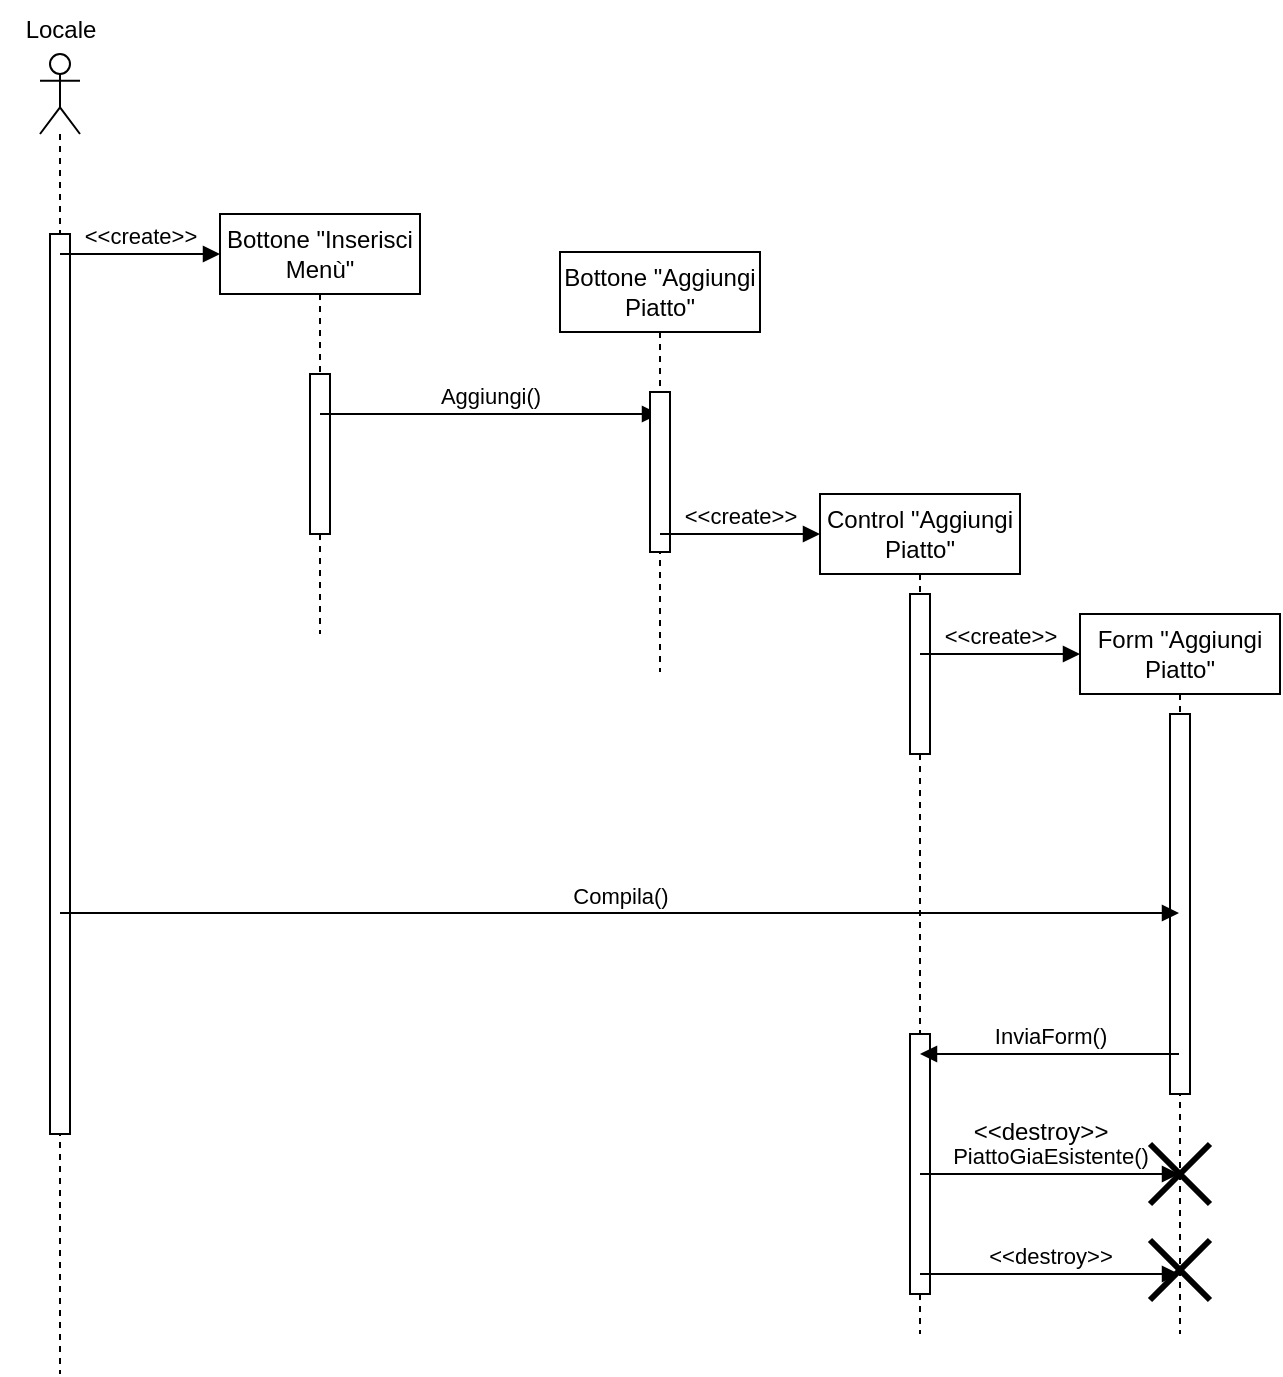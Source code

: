 <mxfile version="22.1.2" type="device">
  <diagram name="Pagina-1" id="yOUdWJ98L4hP2ykzK0ro">
    <mxGraphModel dx="1104" dy="516" grid="1" gridSize="10" guides="1" tooltips="1" connect="1" arrows="1" fold="1" page="1" pageScale="1" pageWidth="827" pageHeight="1169" math="0" shadow="0">
      <root>
        <mxCell id="0" />
        <mxCell id="1" parent="0" />
        <mxCell id="kFHHR7okISs6QqQCtftT-1" value="" style="shape=umlLifeline;perimeter=lifelinePerimeter;whiteSpace=wrap;html=1;container=1;dropTarget=0;collapsible=0;recursiveResize=0;outlineConnect=0;portConstraint=eastwest;newEdgeStyle={&quot;curved&quot;:0,&quot;rounded&quot;:0};participant=umlActor;" parent="1" vertex="1">
          <mxGeometry x="40" y="40" width="20" height="660" as="geometry" />
        </mxCell>
        <mxCell id="kFHHR7okISs6QqQCtftT-3" value="" style="html=1;points=[[0,0,0,0,5],[0,1,0,0,-5],[1,0,0,0,5],[1,1,0,0,-5]];perimeter=orthogonalPerimeter;outlineConnect=0;targetShapes=umlLifeline;portConstraint=eastwest;newEdgeStyle={&quot;curved&quot;:0,&quot;rounded&quot;:0};" parent="kFHHR7okISs6QqQCtftT-1" vertex="1">
          <mxGeometry x="5" y="90" width="10" height="450" as="geometry" />
        </mxCell>
        <mxCell id="kFHHR7okISs6QqQCtftT-2" value="Locale" style="text;html=1;align=center;verticalAlign=middle;resizable=0;points=[];autosize=1;strokeColor=none;fillColor=none;" parent="1" vertex="1">
          <mxGeometry x="20" y="13" width="60" height="30" as="geometry" />
        </mxCell>
        <mxCell id="kFHHR7okISs6QqQCtftT-4" value="&amp;lt;&amp;lt;create&amp;gt;&amp;gt;" style="html=1;verticalAlign=bottom;endArrow=block;curved=0;rounded=0;" parent="1" edge="1">
          <mxGeometry width="80" relative="1" as="geometry">
            <mxPoint x="50" y="140" as="sourcePoint" />
            <mxPoint x="130" y="140" as="targetPoint" />
          </mxGeometry>
        </mxCell>
        <mxCell id="kFHHR7okISs6QqQCtftT-5" value="Bottone &quot;Inserisci Menù&quot;" style="shape=umlLifeline;perimeter=lifelinePerimeter;whiteSpace=wrap;html=1;container=1;dropTarget=0;collapsible=0;recursiveResize=0;outlineConnect=0;portConstraint=eastwest;newEdgeStyle={&quot;curved&quot;:0,&quot;rounded&quot;:0};" parent="1" vertex="1">
          <mxGeometry x="130" y="120" width="100" height="210" as="geometry" />
        </mxCell>
        <mxCell id="kFHHR7okISs6QqQCtftT-6" value="" style="html=1;points=[[0,0,0,0,5],[0,1,0,0,-5],[1,0,0,0,5],[1,1,0,0,-5]];perimeter=orthogonalPerimeter;outlineConnect=0;targetShapes=umlLifeline;portConstraint=eastwest;newEdgeStyle={&quot;curved&quot;:0,&quot;rounded&quot;:0};" parent="kFHHR7okISs6QqQCtftT-5" vertex="1">
          <mxGeometry x="45" y="80" width="10" height="80" as="geometry" />
        </mxCell>
        <mxCell id="kFHHR7okISs6QqQCtftT-7" value="Aggiungi()" style="html=1;verticalAlign=bottom;endArrow=block;curved=0;rounded=0;" parent="1" target="kFHHR7okISs6QqQCtftT-8" edge="1">
          <mxGeometry width="80" relative="1" as="geometry">
            <mxPoint x="180" y="220" as="sourcePoint" />
            <mxPoint x="300" y="220" as="targetPoint" />
          </mxGeometry>
        </mxCell>
        <mxCell id="kFHHR7okISs6QqQCtftT-8" value="Bottone &quot;Aggiungi Piatto&quot;" style="shape=umlLifeline;perimeter=lifelinePerimeter;whiteSpace=wrap;html=1;container=1;dropTarget=0;collapsible=0;recursiveResize=0;outlineConnect=0;portConstraint=eastwest;newEdgeStyle={&quot;curved&quot;:0,&quot;rounded&quot;:0};" parent="1" vertex="1">
          <mxGeometry x="300" y="139" width="100" height="210" as="geometry" />
        </mxCell>
        <mxCell id="kFHHR7okISs6QqQCtftT-11" value="" style="html=1;points=[[0,0,0,0,5],[0,1,0,0,-5],[1,0,0,0,5],[1,1,0,0,-5]];perimeter=orthogonalPerimeter;outlineConnect=0;targetShapes=umlLifeline;portConstraint=eastwest;newEdgeStyle={&quot;curved&quot;:0,&quot;rounded&quot;:0};" parent="kFHHR7okISs6QqQCtftT-8" vertex="1">
          <mxGeometry x="45" y="70" width="10" height="80" as="geometry" />
        </mxCell>
        <mxCell id="kFHHR7okISs6QqQCtftT-12" value="&amp;lt;&amp;lt;create&amp;gt;&amp;gt;" style="html=1;verticalAlign=bottom;endArrow=block;curved=0;rounded=0;" parent="1" edge="1">
          <mxGeometry width="80" relative="1" as="geometry">
            <mxPoint x="350" y="280" as="sourcePoint" />
            <mxPoint x="430" y="280" as="targetPoint" />
          </mxGeometry>
        </mxCell>
        <mxCell id="kFHHR7okISs6QqQCtftT-14" value="Control &quot;Aggiungi Piatto&quot;" style="shape=umlLifeline;perimeter=lifelinePerimeter;whiteSpace=wrap;html=1;container=1;dropTarget=0;collapsible=0;recursiveResize=0;outlineConnect=0;portConstraint=eastwest;newEdgeStyle={&quot;curved&quot;:0,&quot;rounded&quot;:0};" parent="1" vertex="1">
          <mxGeometry x="430" y="260" width="100" height="420" as="geometry" />
        </mxCell>
        <mxCell id="kFHHR7okISs6QqQCtftT-15" value="" style="html=1;points=[[0,0,0,0,5],[0,1,0,0,-5],[1,0,0,0,5],[1,1,0,0,-5]];perimeter=orthogonalPerimeter;outlineConnect=0;targetShapes=umlLifeline;portConstraint=eastwest;newEdgeStyle={&quot;curved&quot;:0,&quot;rounded&quot;:0};" parent="kFHHR7okISs6QqQCtftT-14" vertex="1">
          <mxGeometry x="45" y="50" width="10" height="80" as="geometry" />
        </mxCell>
        <mxCell id="kFHHR7okISs6QqQCtftT-21" value="" style="html=1;points=[[0,0,0,0,5],[0,1,0,0,-5],[1,0,0,0,5],[1,1,0,0,-5]];perimeter=orthogonalPerimeter;outlineConnect=0;targetShapes=umlLifeline;portConstraint=eastwest;newEdgeStyle={&quot;curved&quot;:0,&quot;rounded&quot;:0};" parent="kFHHR7okISs6QqQCtftT-14" vertex="1">
          <mxGeometry x="45" y="270" width="10" height="130" as="geometry" />
        </mxCell>
        <mxCell id="kFHHR7okISs6QqQCtftT-16" value="&amp;lt;&amp;lt;create&amp;gt;&amp;gt;" style="html=1;verticalAlign=bottom;endArrow=block;curved=0;rounded=0;" parent="1" edge="1">
          <mxGeometry width="80" relative="1" as="geometry">
            <mxPoint x="480" y="340" as="sourcePoint" />
            <mxPoint x="560" y="340" as="targetPoint" />
          </mxGeometry>
        </mxCell>
        <mxCell id="kFHHR7okISs6QqQCtftT-17" value="Form &quot;Aggiungi Piatto&quot;" style="shape=umlLifeline;perimeter=lifelinePerimeter;whiteSpace=wrap;html=1;container=1;dropTarget=0;collapsible=0;recursiveResize=0;outlineConnect=0;portConstraint=eastwest;newEdgeStyle={&quot;curved&quot;:0,&quot;rounded&quot;:0};" parent="1" vertex="1">
          <mxGeometry x="560" y="320" width="100" height="360" as="geometry" />
        </mxCell>
        <mxCell id="kFHHR7okISs6QqQCtftT-18" value="" style="html=1;points=[[0,0,0,0,5],[0,1,0,0,-5],[1,0,0,0,5],[1,1,0,0,-5]];perimeter=orthogonalPerimeter;outlineConnect=0;targetShapes=umlLifeline;portConstraint=eastwest;newEdgeStyle={&quot;curved&quot;:0,&quot;rounded&quot;:0};" parent="kFHHR7okISs6QqQCtftT-17" vertex="1">
          <mxGeometry x="45" y="50" width="10" height="190" as="geometry" />
        </mxCell>
        <mxCell id="kFHHR7okISs6QqQCtftT-24" value="" style="shape=umlDestroy;whiteSpace=wrap;html=1;strokeWidth=3;targetShapes=umlLifeline;" parent="kFHHR7okISs6QqQCtftT-17" vertex="1">
          <mxGeometry x="35" y="313" width="30" height="30" as="geometry" />
        </mxCell>
        <mxCell id="kFHHR7okISs6QqQCtftT-27" value="" style="shape=umlDestroy;whiteSpace=wrap;html=1;strokeWidth=3;targetShapes=umlLifeline;" parent="kFHHR7okISs6QqQCtftT-17" vertex="1">
          <mxGeometry x="35" y="265" width="30" height="30" as="geometry" />
        </mxCell>
        <mxCell id="kFHHR7okISs6QqQCtftT-20" value="Compila()" style="html=1;verticalAlign=bottom;endArrow=block;curved=0;rounded=0;" parent="1" target="kFHHR7okISs6QqQCtftT-17" edge="1">
          <mxGeometry width="80" relative="1" as="geometry">
            <mxPoint x="50" y="469.5" as="sourcePoint" />
            <mxPoint x="130" y="469.5" as="targetPoint" />
          </mxGeometry>
        </mxCell>
        <mxCell id="kFHHR7okISs6QqQCtftT-22" value="InviaForm()" style="html=1;verticalAlign=bottom;endArrow=block;curved=0;rounded=0;" parent="1" source="kFHHR7okISs6QqQCtftT-17" edge="1">
          <mxGeometry width="80" relative="1" as="geometry">
            <mxPoint x="550" y="540" as="sourcePoint" />
            <mxPoint x="480" y="540" as="targetPoint" />
          </mxGeometry>
        </mxCell>
        <mxCell id="kFHHR7okISs6QqQCtftT-23" value="&amp;lt;&amp;lt;destroy&amp;gt;&amp;gt;" style="html=1;verticalAlign=bottom;endArrow=block;curved=0;rounded=0;" parent="1" target="kFHHR7okISs6QqQCtftT-17" edge="1">
          <mxGeometry width="80" relative="1" as="geometry">
            <mxPoint x="480" y="650" as="sourcePoint" />
            <mxPoint x="560" y="650" as="targetPoint" />
          </mxGeometry>
        </mxCell>
        <mxCell id="kFHHR7okISs6QqQCtftT-25" value="PiattoGiaEsistente()" style="html=1;verticalAlign=bottom;endArrow=block;curved=0;rounded=0;" parent="1" target="kFHHR7okISs6QqQCtftT-17" edge="1">
          <mxGeometry width="80" relative="1" as="geometry">
            <mxPoint x="480" y="600" as="sourcePoint" />
            <mxPoint x="560" y="600" as="targetPoint" />
          </mxGeometry>
        </mxCell>
        <mxCell id="kFHHR7okISs6QqQCtftT-26" value="&amp;lt;&amp;lt;destroy&amp;gt;&amp;gt;" style="text;html=1;align=center;verticalAlign=middle;resizable=0;points=[];autosize=1;strokeColor=none;fillColor=none;" parent="1" vertex="1">
          <mxGeometry x="495" y="564" width="90" height="30" as="geometry" />
        </mxCell>
      </root>
    </mxGraphModel>
  </diagram>
</mxfile>
